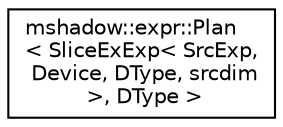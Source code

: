 digraph "Graphical Class Hierarchy"
{
 // LATEX_PDF_SIZE
  edge [fontname="Helvetica",fontsize="10",labelfontname="Helvetica",labelfontsize="10"];
  node [fontname="Helvetica",fontsize="10",shape=record];
  rankdir="LR";
  Node0 [label="mshadow::expr::Plan\l\< SliceExExp\< SrcExp,\l Device, DType, srcdim\l \>, DType \>",height=0.2,width=0.4,color="black", fillcolor="white", style="filled",URL="$structmshadow_1_1expr_1_1Plan_3_01SliceExExp_3_01SrcExp_00_01Device_00_01DType_00_01srcdim_01_4_00_01DType_01_4.html",tooltip=" "];
}
